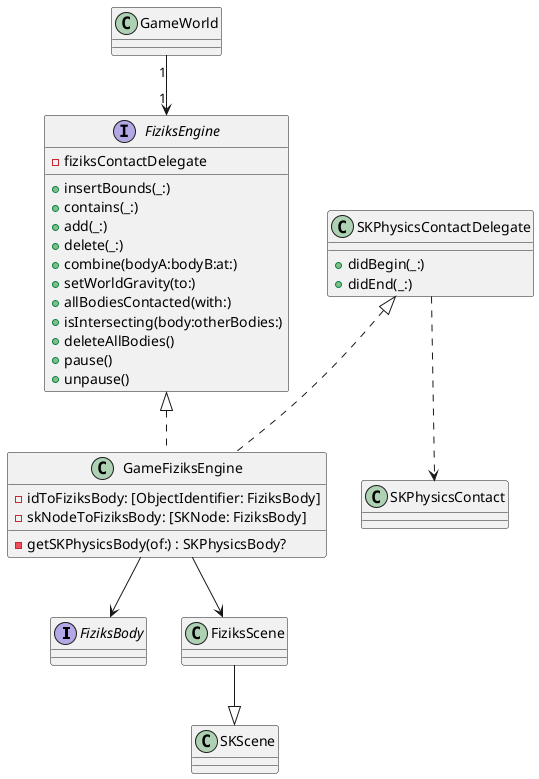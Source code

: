@startuml
interface FiziksBody {

}

interface FiziksEngine {
    - fiziksContactDelegate
    +insertBounds(_:)
    +contains(_:)
    +add(_:)
    +delete(_:)
    +combine(bodyA:bodyB:at:)
    +setWorldGravity(to:)
    +allBodiesContacted(with:)
    +isIntersecting(body:otherBodies:)
    +deleteAllBodies()
    +pause()
    +unpause()
}

class GameFiziksEngine implements SKPhysicsContactDelegate, FiziksEngine {
    -idToFiziksBody: [ObjectIdentifier: FiziksBody]
    -skNodeToFiziksBody: [SKNode: FiziksBody]
    -getSKPhysicsBody(of:) : SKPhysicsBody?
}

class SKPhysicsContactDelegate {
    +didBegin(_:)
    +didEnd(_:)
}

GameFiziksEngine --> FiziksBody
GameFiziksEngine --> FiziksScene
SKPhysicsContactDelegate ..> SKPhysicsContact
FiziksScene --|> SKScene
GameWorld "1"-->"1" FiziksEngine
@enduml